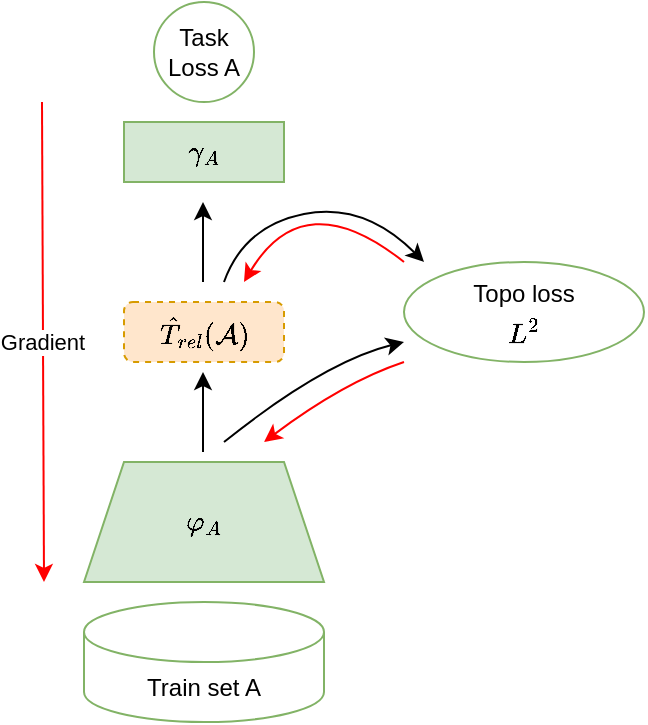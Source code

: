 <mxfile version="21.1.8" type="device">
  <diagram name="Página-1" id="fRxYpWFWI3TABBfFrbz9">
    <mxGraphModel dx="1434" dy="739" grid="1" gridSize="10" guides="1" tooltips="1" connect="1" arrows="1" fold="1" page="1" pageScale="1" pageWidth="827" pageHeight="1169" math="1" shadow="0">
      <root>
        <mxCell id="0" />
        <mxCell id="1" parent="0" />
        <mxCell id="B_Le31ezV2yMH2FOFBGa-6" value="$$\varphi_A$$" style="shape=trapezoid;perimeter=trapezoidPerimeter;whiteSpace=wrap;html=1;fixedSize=1;fillColor=#d5e8d4;strokeColor=#82b366;size=20;" parent="1" vertex="1">
          <mxGeometry x="140" y="340" width="120" height="60" as="geometry" />
        </mxCell>
        <mxCell id="B_Le31ezV2yMH2FOFBGa-7" value="$$\gamma_A$$" style="shape=trapezoid;perimeter=trapezoidPerimeter;whiteSpace=wrap;html=1;fixedSize=1;fillColor=#d5e8d4;strokeColor=#82b366;size=-10;" parent="1" vertex="1">
          <mxGeometry x="160" y="170" width="80" height="30" as="geometry" />
        </mxCell>
        <mxCell id="B_Le31ezV2yMH2FOFBGa-12" value="Train set A" style="shape=cylinder3;whiteSpace=wrap;html=1;boundedLbl=1;backgroundOutline=1;size=15;fillColor=#ffffff;strokeColor=#82b366;" parent="1" vertex="1">
          <mxGeometry x="140" y="410" width="120" height="60" as="geometry" />
        </mxCell>
        <mxCell id="B_Le31ezV2yMH2FOFBGa-13" value="Task&lt;br&gt;Loss A" style="ellipse;whiteSpace=wrap;html=1;aspect=fixed;fillColor=#FFFFFF;strokeColor=#82b366;" parent="1" vertex="1">
          <mxGeometry x="175" y="110" width="50" height="50" as="geometry" />
        </mxCell>
        <mxCell id="B_Le31ezV2yMH2FOFBGa-22" value="Gradient" style="endArrow=classic;html=1;rounded=0;strokeColor=#FF0000;" parent="1" edge="1">
          <mxGeometry width="50" height="50" relative="1" as="geometry">
            <mxPoint x="119" y="160" as="sourcePoint" />
            <mxPoint x="120" y="400" as="targetPoint" />
          </mxGeometry>
        </mxCell>
        <mxCell id="OQAexkaJsbmmNymDWaih-5" value="" style="endArrow=classic;html=1;curved=1;" parent="1" edge="1">
          <mxGeometry width="50" height="50" relative="1" as="geometry">
            <mxPoint x="210" y="250" as="sourcePoint" />
            <mxPoint x="310" y="240" as="targetPoint" />
            <Array as="points">
              <mxPoint x="220" y="222" />
              <mxPoint x="280" y="210" />
            </Array>
          </mxGeometry>
        </mxCell>
        <mxCell id="OQAexkaJsbmmNymDWaih-6" value="" style="endArrow=classic;html=1;rounded=0;" parent="1" edge="1">
          <mxGeometry width="50" height="50" relative="1" as="geometry">
            <mxPoint x="199.5" y="250" as="sourcePoint" />
            <mxPoint x="199.5" y="210" as="targetPoint" />
          </mxGeometry>
        </mxCell>
        <mxCell id="OQAexkaJsbmmNymDWaih-9" value="&lt;p style=&quot;line-height: 0%;&quot;&gt;&lt;font style=&quot;font-size: 12px;&quot;&gt;Topo loss&lt;/font&gt;&lt;/p&gt;$$L^2$$" style="ellipse;fontSize=12;align=center;whiteSpace=wrap;html=1;verticalAlign=top;labelPosition=center;verticalLabelPosition=middle;spacingTop=-3;fillColor=default;strokeColor=#82b366;" parent="1" vertex="1">
          <mxGeometry x="300" y="240" width="120" height="50" as="geometry" />
        </mxCell>
        <mxCell id="B_Le31ezV2yMH2FOFBGa-11" value="$$\hat{T}_{rel}(\mathcal{A})$$" style="rounded=1;whiteSpace=wrap;html=1;dashed=1;fillColor=#ffe6cc;strokeColor=#d79b00;" parent="1" vertex="1">
          <mxGeometry x="160" y="260" width="80" height="30" as="geometry" />
        </mxCell>
        <mxCell id="ORQRtGDnohv92dud4GVu-1" value="" style="endArrow=classic;html=1;curved=1;entryX=0.05;entryY=0.24;entryDx=0;entryDy=0;entryPerimeter=0;strokeColor=#FF0000;" edge="1" parent="1">
          <mxGeometry width="50" height="50" relative="1" as="geometry">
            <mxPoint x="300" y="240" as="sourcePoint" />
            <mxPoint x="220" y="250" as="targetPoint" />
            <Array as="points">
              <mxPoint x="250" y="200" />
            </Array>
          </mxGeometry>
        </mxCell>
        <mxCell id="ORQRtGDnohv92dud4GVu-2" value="" style="endArrow=classic;html=1;rounded=0;" edge="1" parent="1">
          <mxGeometry width="50" height="50" relative="1" as="geometry">
            <mxPoint x="199.5" y="335" as="sourcePoint" />
            <mxPoint x="199.5" y="295" as="targetPoint" />
          </mxGeometry>
        </mxCell>
        <mxCell id="ORQRtGDnohv92dud4GVu-3" value="" style="endArrow=classic;html=1;curved=1;" edge="1" parent="1">
          <mxGeometry width="50" height="50" relative="1" as="geometry">
            <mxPoint x="210" y="330" as="sourcePoint" />
            <mxPoint x="300" y="280" as="targetPoint" />
            <Array as="points">
              <mxPoint x="260" y="290" />
            </Array>
          </mxGeometry>
        </mxCell>
        <mxCell id="ORQRtGDnohv92dud4GVu-4" value="" style="endArrow=classic;html=1;curved=1;strokeColor=#FF0000;" edge="1" parent="1">
          <mxGeometry width="50" height="50" relative="1" as="geometry">
            <mxPoint x="300" y="290" as="sourcePoint" />
            <mxPoint x="230" y="330" as="targetPoint" />
            <Array as="points">
              <mxPoint x="270" y="300" />
            </Array>
          </mxGeometry>
        </mxCell>
      </root>
    </mxGraphModel>
  </diagram>
</mxfile>
